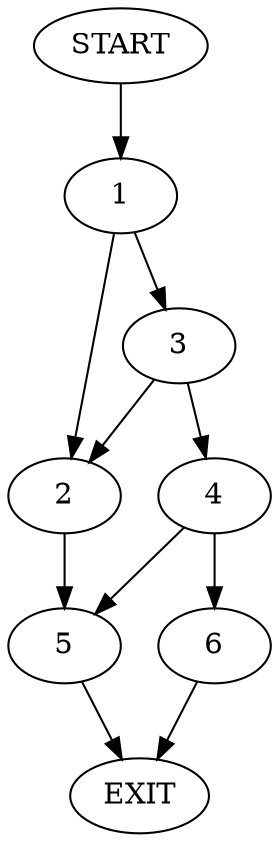 digraph {
0 [label="START"]
7 [label="EXIT"]
0 -> 1
1 -> 2
1 -> 3
3 -> 4
3 -> 2
2 -> 5
4 -> 5
4 -> 6
5 -> 7
6 -> 7
}
